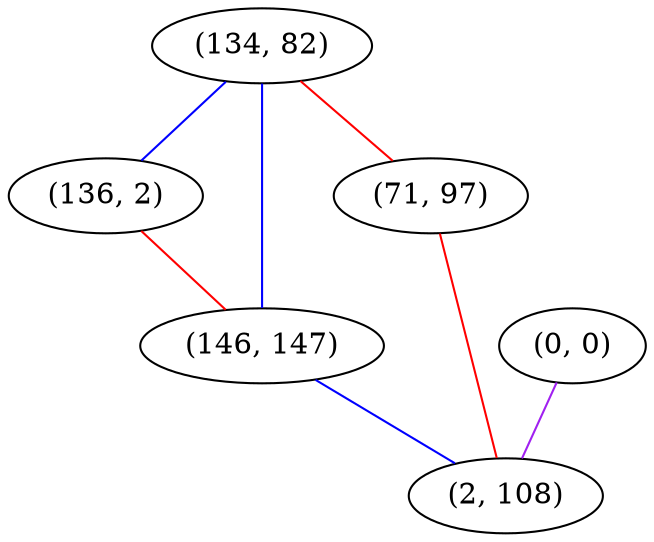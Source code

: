 graph "" {
"(134, 82)";
"(136, 2)";
"(71, 97)";
"(0, 0)";
"(146, 147)";
"(2, 108)";
"(134, 82)" -- "(146, 147)"  [color=blue, key=0, weight=3];
"(134, 82)" -- "(136, 2)"  [color=blue, key=0, weight=3];
"(134, 82)" -- "(71, 97)"  [color=red, key=0, weight=1];
"(136, 2)" -- "(146, 147)"  [color=red, key=0, weight=1];
"(71, 97)" -- "(2, 108)"  [color=red, key=0, weight=1];
"(0, 0)" -- "(2, 108)"  [color=purple, key=0, weight=4];
"(146, 147)" -- "(2, 108)"  [color=blue, key=0, weight=3];
}
